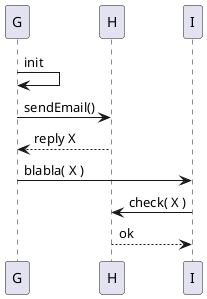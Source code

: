 @startuml
G -> G : init

G -> H : sendEmail()
G <--H : reply X
G -> I : blabla( X )
I -> H : check( X )

I <--H : ok

@enduml